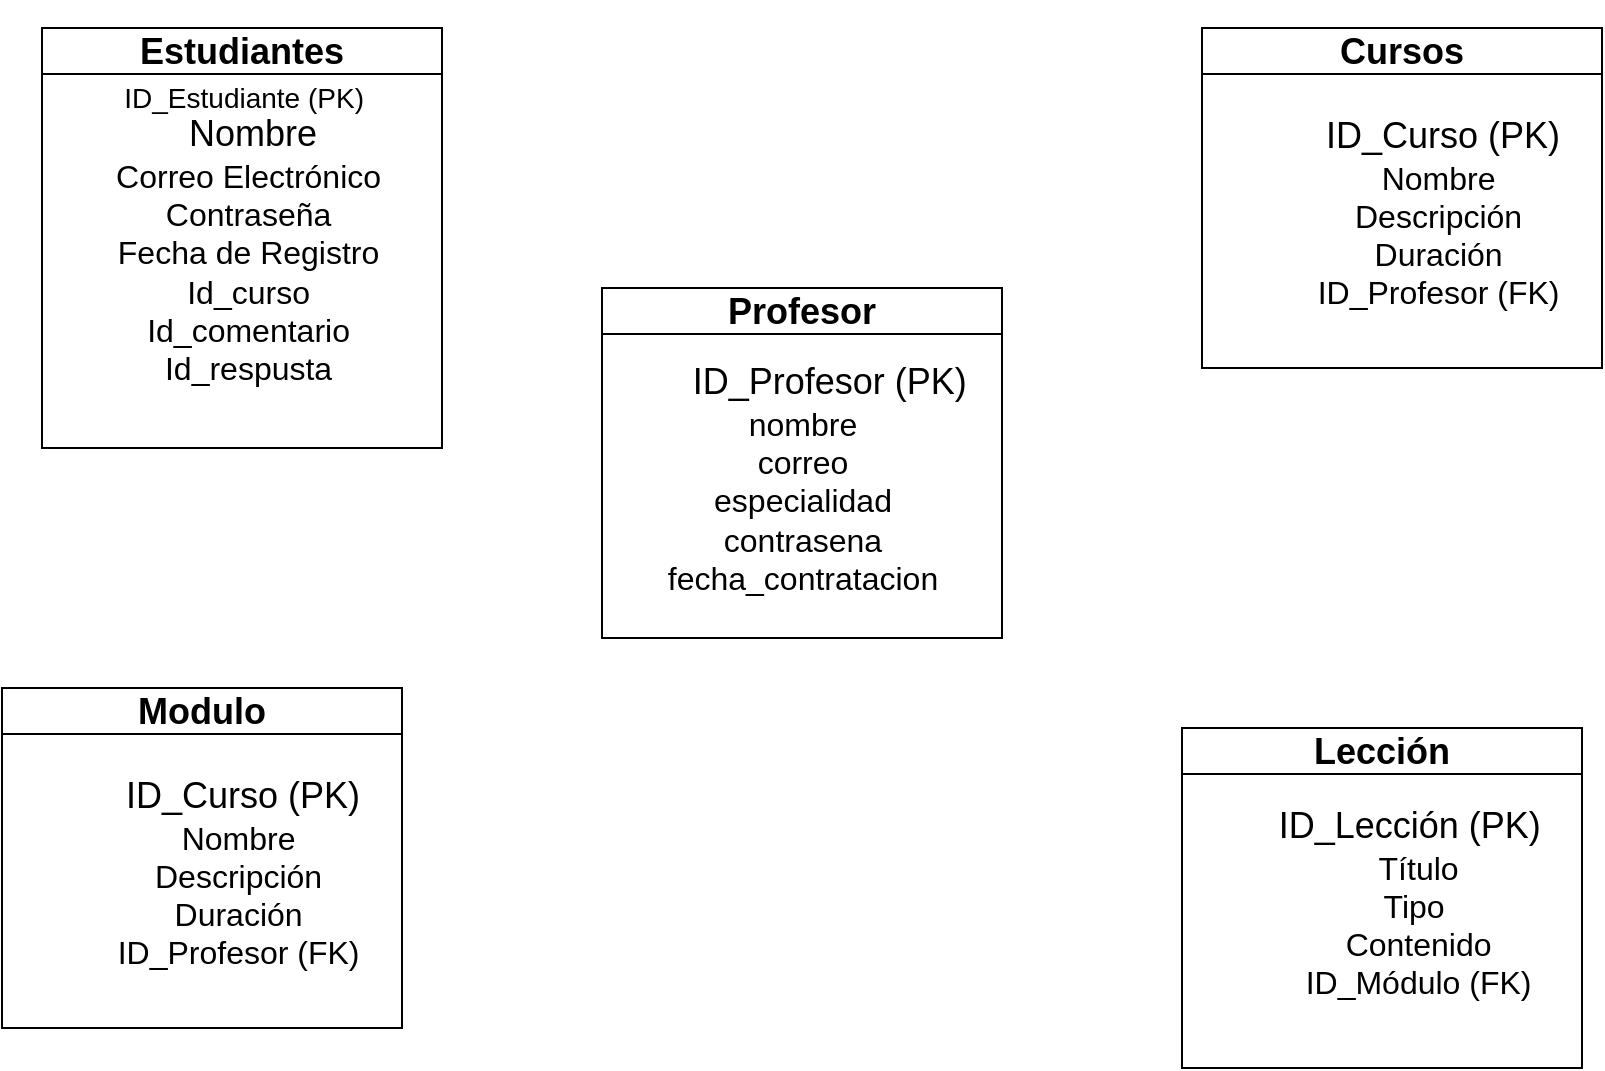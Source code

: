 <mxfile version="24.7.7">
  <diagram name="Página-1" id="Xddk8IF7djXrLTCOrbah">
    <mxGraphModel dx="1469" dy="1956" grid="1" gridSize="10" guides="1" tooltips="1" connect="1" arrows="1" fold="1" page="1" pageScale="1" pageWidth="827" pageHeight="1169" math="0" shadow="0">
      <root>
        <mxCell id="0" />
        <mxCell id="1" parent="0" />
        <mxCell id="HQmOSCLPY98fKY2TpQmA-1" value="&lt;h2&gt;&lt;font style=&quot;font-size: 18px;&quot;&gt;Estudiantes&lt;/font&gt;&lt;/h2&gt;" style="swimlane;whiteSpace=wrap;html=1;" vertex="1" parent="1">
          <mxGeometry x="440" y="-200" width="200" height="210" as="geometry" />
        </mxCell>
        <mxCell id="HQmOSCLPY98fKY2TpQmA-5" value="&lt;div&gt;&lt;font style=&quot;font-size: 14px;&quot;&gt;&lt;span style=&quot;white-space-collapse: preserve;&quot;&gt;&#x9;&lt;/span&gt;ID_Estudiante (PK)&lt;/font&gt;&lt;/div&gt;&lt;div&gt;&lt;font style=&quot;font-size: 18px;&quot;&gt;&lt;span style=&quot;white-space-collapse: preserve;&quot;&gt;&#x9;&lt;/span&gt;Nombre&lt;/font&gt;&lt;/div&gt;&lt;div&gt;&lt;font size=&quot;3&quot;&gt;&lt;span style=&quot;white-space-collapse: preserve;&quot;&gt;&#x9;&lt;/span&gt;Correo Electrónico&lt;/font&gt;&lt;/div&gt;&lt;div&gt;&lt;font size=&quot;3&quot;&gt;&lt;span style=&quot;white-space-collapse: preserve;&quot;&gt;&#x9;&lt;/span&gt;Contraseña&lt;/font&gt;&lt;/div&gt;&lt;div&gt;&lt;font size=&quot;3&quot;&gt;&lt;span style=&quot;white-space-collapse: preserve;&quot;&gt;&#x9;&lt;/span&gt;Fecha de Registro&lt;/font&gt;&lt;/div&gt;&lt;div&gt;&lt;font size=&quot;3&quot;&gt;&lt;span style=&quot;white-space-collapse: preserve;&quot;&gt;&#x9;&lt;/span&gt;Id_curso&lt;/font&gt;&lt;/div&gt;&lt;div&gt;&lt;font size=&quot;3&quot;&gt;&lt;span style=&quot;white-space-collapse: preserve;&quot;&gt;&#x9;&lt;/span&gt;Id_comentario&lt;/font&gt;&lt;/div&gt;&lt;div&gt;&lt;font size=&quot;3&quot;&gt;&lt;span style=&quot;white-space-collapse: preserve;&quot;&gt;&#x9;&lt;/span&gt;Id_respusta&lt;/font&gt;&lt;/div&gt;&lt;div&gt;&lt;br&gt;&lt;/div&gt;" style="text;html=1;align=center;verticalAlign=middle;resizable=0;points=[];autosize=1;strokeColor=none;fillColor=none;" vertex="1" parent="HQmOSCLPY98fKY2TpQmA-1">
          <mxGeometry x="-10" y="20" width="190" height="180" as="geometry" />
        </mxCell>
        <mxCell id="HQmOSCLPY98fKY2TpQmA-2" value="&lt;h2&gt;Cursos&lt;/h2&gt;" style="swimlane;whiteSpace=wrap;html=1;" vertex="1" parent="1">
          <mxGeometry x="1020" y="-200" width="200" height="170" as="geometry" />
        </mxCell>
        <mxCell id="HQmOSCLPY98fKY2TpQmA-3" value="&lt;div&gt;&lt;font style=&quot;font-size: 18px;&quot;&gt;&lt;span style=&quot;white-space-collapse: preserve;&quot;&gt;&#x9;&lt;/span&gt;ID_Curso (PK)&lt;/font&gt;&lt;/div&gt;&lt;div&gt;&lt;font size=&quot;3&quot;&gt;&lt;span style=&quot;white-space-collapse: preserve;&quot;&gt;&#x9;&lt;/span&gt;Nombre&lt;/font&gt;&lt;/div&gt;&lt;div&gt;&lt;font size=&quot;3&quot;&gt;&lt;span style=&quot;white-space-collapse: preserve;&quot;&gt;&#x9;&lt;/span&gt;Descripción&lt;/font&gt;&lt;/div&gt;&lt;div&gt;&lt;font size=&quot;3&quot;&gt;&lt;span style=&quot;white-space-collapse: preserve;&quot;&gt;&#x9;&lt;/span&gt;Duración&lt;/font&gt;&lt;/div&gt;&lt;div&gt;&lt;font size=&quot;3&quot;&gt;&lt;span style=&quot;white-space-collapse: preserve;&quot;&gt;&#x9;&lt;/span&gt;ID_Profesor (FK)&lt;/font&gt;&lt;/div&gt;&lt;div&gt;&lt;br&gt;&lt;/div&gt;" style="text;html=1;align=center;verticalAlign=middle;resizable=0;points=[];autosize=1;strokeColor=none;fillColor=none;" vertex="1" parent="HQmOSCLPY98fKY2TpQmA-2">
          <mxGeometry x="10" y="35" width="180" height="130" as="geometry" />
        </mxCell>
        <mxCell id="HQmOSCLPY98fKY2TpQmA-11" value="&lt;h2&gt;Modulo&lt;/h2&gt;" style="swimlane;whiteSpace=wrap;html=1;" vertex="1" parent="1">
          <mxGeometry x="420" y="130" width="200" height="170" as="geometry" />
        </mxCell>
        <mxCell id="HQmOSCLPY98fKY2TpQmA-12" value="&lt;div&gt;&lt;font style=&quot;font-size: 18px;&quot;&gt;&lt;span style=&quot;white-space-collapse: preserve;&quot;&gt;&#x9;&lt;/span&gt;ID_Curso (PK)&lt;/font&gt;&lt;/div&gt;&lt;div&gt;&lt;font size=&quot;3&quot;&gt;&lt;span style=&quot;white-space-collapse: preserve;&quot;&gt;&#x9;&lt;/span&gt;Nombre&lt;/font&gt;&lt;/div&gt;&lt;div&gt;&lt;font size=&quot;3&quot;&gt;&lt;span style=&quot;white-space-collapse: preserve;&quot;&gt;&#x9;&lt;/span&gt;Descripción&lt;/font&gt;&lt;/div&gt;&lt;div&gt;&lt;font size=&quot;3&quot;&gt;&lt;span style=&quot;white-space-collapse: preserve;&quot;&gt;&#x9;&lt;/span&gt;Duración&lt;/font&gt;&lt;/div&gt;&lt;div&gt;&lt;font size=&quot;3&quot;&gt;&lt;span style=&quot;white-space-collapse: preserve;&quot;&gt;&#x9;&lt;/span&gt;ID_Profesor (FK)&lt;/font&gt;&lt;/div&gt;&lt;div&gt;&lt;br&gt;&lt;/div&gt;" style="text;html=1;align=center;verticalAlign=middle;resizable=0;points=[];autosize=1;strokeColor=none;fillColor=none;" vertex="1" parent="HQmOSCLPY98fKY2TpQmA-11">
          <mxGeometry x="10" y="35" width="180" height="130" as="geometry" />
        </mxCell>
        <mxCell id="HQmOSCLPY98fKY2TpQmA-13" value="&lt;h2&gt;Lección&lt;/h2&gt;" style="swimlane;whiteSpace=wrap;html=1;" vertex="1" parent="1">
          <mxGeometry x="1010" y="150" width="200" height="170" as="geometry" />
        </mxCell>
        <mxCell id="HQmOSCLPY98fKY2TpQmA-14" value="&lt;div&gt;&lt;span style=&quot;color: rgba(0, 0, 0, 0); font-family: monospace; font-size: 0px; text-align: start;&quot;&gt;%3CmxGraphModel%3E%3Croot%3E%3CmxCell%20id%3D%220%22%2F%3E%3CmxCell%20id%3D%221%22%20parent%3D%220%22%2F%3E%3CmxCell%20id%3D%222%22%20value%3D%22%26lt%3Bh2%26gt%3BModulo%26lt%3B%2Fh2%26gt%3B%22%20style%3D%22swimlane%3BwhiteSpace%3Dwrap%3Bhtml%3D1%3B%22%20vertex%3D%221%22%20parent%3D%221%22%3E%3CmxGeometry%20x%3D%22420%22%20y%3D%22130%22%20width%3D%22200%22%20height%3D%22170%22%20as%3D%22geometry%22%2F%3E%3C%2FmxCell%3E%3CmxCell%20id%3D%223%22%20value%3D%22%26lt%3Bdiv%26gt%3B%26lt%3Bfont%20style%3D%26quot%3Bfont-size%3A%2018px%3B%26quot%3B%26gt%3B%26lt%3Bspan%20style%3D%26quot%3Bwhite-space-collapse%3A%20preserve%3B%26quot%3B%26gt%3B%26%239%3B%26lt%3B%2Fspan%26gt%3BID_Curso%20(PK)%26lt%3B%2Ffont%26gt%3B%26lt%3B%2Fdiv%26gt%3B%26lt%3Bdiv%26gt%3B%26lt%3Bfont%20size%3D%26quot%3B3%26quot%3B%26gt%3B%26lt%3Bspan%20style%3D%26quot%3Bwhite-space-collapse%3A%20preserve%3B%26quot%3B%26gt%3B%26%239%3B%26lt%3B%2Fspan%26gt%3BNombre%26lt%3B%2Ffont%26gt%3B%26lt%3B%2Fdiv%26gt%3B%26lt%3Bdiv%26gt%3B%26lt%3Bfont%20size%3D%26quot%3B3%26quot%3B%26gt%3B%26lt%3Bspan%20style%3D%26quot%3Bwhite-space-collapse%3A%20preserve%3B%26quot%3B%26gt%3B%26%239%3B%26lt%3B%2Fspan%26gt%3BDescripci%C3%B3n%26lt%3B%2Ffont%26gt%3B%26lt%3B%2Fdiv%26gt%3B%26lt%3Bdiv%26gt%3B%26lt%3Bfont%20size%3D%26quot%3B3%26quot%3B%26gt%3B%26lt%3Bspan%20style%3D%26quot%3Bwhite-space-collapse%3A%20preserve%3B%26quot%3B%26gt%3B%26%239%3B%26lt%3B%2Fspan%26gt%3BDuraci%C3%B3n%26lt%3B%2Ffont%26gt%3B%26lt%3B%2Fdiv%26gt%3B%26lt%3Bdiv%26gt%3B%26lt%3Bfont%20size%3D%26quot%3B3%26quot%3B%26gt%3B%26lt%3Bspan%20style%3D%26quot%3Bwhite-space-collapse%3A%20preserve%3B%26quot%3B%26gt%3B%26%239%3B%26lt%3B%2Fspan%26gt%3BID_Profesor%20(FK)%26lt%3B%2Ffont%26gt%3B%26lt%3B%2Fdiv%26gt%3B%26lt%3Bdiv%26gt%3B%26lt%3Bbr%26gt%3B%26lt%3B%2Fdiv%26gt%3B%22%20style%3D%22text%3Bhtml%3D1%3Balign%3Dcenter%3BverticalAlign%3Dmiddle%3Bresizable%3D0%3Bpoints%3D%5B%5D%3Bautosize%3D1%3BstrokeColor%3Dnone%3BfillColor%3Dnone%3B%22%20vertex%3D%221%22%20parent%3D%222%22%3E%3CmxGeometry%20x%3D%2210%22%20y%3D%2235%22%20width%3D%22180%22%20height%3D%22130%22%20as%3D%22geometry%22%2F%3E%3C%2FmxCell%3E%3C%2Froot%3E%3C%2FmxGraphModel%3E&lt;/span&gt;&lt;span style=&quot;color: rgba(0, 0, 0, 0); font-family: monospace; font-size: 0px; text-align: start; background-color: initial;&quot;&gt;%3CmxGraphModel%3E%3Croot%3E%3CmxCell%20id%3D%220%22%2F%3E%3CmxCell%20id%3D%221%22%20parent%3D%220%22%2F%3E%3CmxCell%20id%3D%222%22%20value%3D%22%26lt%3Bh2%26gt%3BModulo%26lt%3B%2Fh2%26gt%3B%22%20style%3D%22swimlane%3BwhiteSpace%3Dwrap%3Bhtml%3D1%3B%22%20vertex%3D%221%22%20parent%3D%221%22%3E%3CmxGeometry%20x%3D%22420%22%20y%3D%22130%22%20width%3D%22200%22%20height%3D%22170%22%20as%3D%22geometry%22%2F%3E%3C%2FmxCell%3E%3CmxCell%20id%3D%223%22%20value%3D%22%26lt%3Bdiv%26gt%3B%26lt%3Bfont%20style%3D%26quot%3Bfont-size%3A%2018px%3B%26quot%3B%26gt%3B%26lt%3Bspan%20style%3D%26quot%3Bwhite-space-collapse%3A%20preserve%3B%26quot%3B%26gt%3B%26%239%3B%26lt%3B%2Fspan%26gt%3BID_Curso%20(PK)%26lt%3B%2Ffont%26gt%3B%26lt%3B%2Fdiv%26gt%3B%26lt%3Bdiv%26gt%3B%26lt%3Bfont%20size%3D%26quot%3B3%26quot%3B%26gt%3B%26lt%3Bspan%20style%3D%26quot%3Bwhite-space-collapse%3A%20preserve%3B%26quot%3B%26gt%3B%26%239%3B%26lt%3B%2Fspan%26gt%3BNombre%26lt%3B%2Ffont%26gt%3B%26lt%3B%2Fdiv%26gt%3B%26lt%3Bdiv%26gt%3B%26lt%3Bfont%20size%3D%26quot%3B3%26quot%3B%26gt%3B%26lt%3Bspan%20style%3D%26quot%3Bwhite-space-collapse%3A%20preserve%3B%26quot%3B%26gt%3B%26%239%3B%26lt%3B%2Fspan%26gt%3BDescripci%C3%B3n%26lt%3B%2Ffont%26gt%3B%26lt%3B%2Fdiv%26gt%3B%26lt%3Bdiv%26gt%3B%26lt%3Bfont%20size%3D%26quot%3B3%26quot%3B%26gt%3B%26lt%3Bspan%20style%3D%26quot%3Bwhite-space-collapse%3A%20preserve%3B%26quot%3B%26gt%3B%26%239%3B%26lt%3B%2Fspan%26gt%3BDuraci%C3%B3n%26lt%3B%2Ffont%26gt%3B%26lt%3B%2Fdiv%26gt%3B%26lt%3Bdiv%26gt%3B%26lt%3Bfont%20size%3D%26quot%3B3%26quot%3B%26gt%3B%26lt%3Bspan%20style%3D%26quot%3Bwhite-space-collapse%3A%20preserve%3B%26quot%3B%26gt%3B%26%239%3B%26lt%3B%2Fspan%26gt%3BID_Profesor%20(FK)%26lt%3B%2Ffont%26gt%3B%26lt%3B%2Fdiv%26gt%3B%26lt%3Bdiv%26gt%3B%26lt%3Bbr%26gt%3B%26lt%3B%2Fdiv%26gt%3B%22%20style%3D%22text%3Bhtml%3D1%3Balign%3Dcenter%3BverticalAlign%3Dmiddle%3Bresizable%3D0%3Bpoints%3D%5B%5D%3Bautosize%3D1%3BstrokeColor%3Dnone%3BfillColor%3Dnone%3B%22%20vertex%3D%221%22%20parent%3D%222%22%3E%3CmxGeometry%20x%3D%2210%22%20y%3D%2235%22%20width%3D%22180%22%20height%3D%22130%22%20as%3D%22geometry%22%2F%3E%3C%2FmxCell%3E%3C%2Froot%3E%3C%2FmxGraphModel%3E&lt;/span&gt;&lt;br&gt;&lt;/div&gt;" style="text;html=1;align=center;verticalAlign=middle;resizable=0;points=[];autosize=1;strokeColor=none;fillColor=none;" vertex="1" parent="HQmOSCLPY98fKY2TpQmA-13">
          <mxGeometry x="90" y="85" width="20" height="30" as="geometry" />
        </mxCell>
        <mxCell id="HQmOSCLPY98fKY2TpQmA-17" value="&lt;div&gt;&lt;span style=&quot;white-space-collapse: preserve;&quot;&gt;&#x9;&lt;/span&gt;&lt;font style=&quot;font-size: 18px;&quot;&gt;ID_Lección (PK)&lt;/font&gt;&lt;/div&gt;&lt;div&gt;&lt;font size=&quot;3&quot;&gt;&lt;span style=&quot;white-space-collapse: preserve;&quot;&gt;&#x9;&lt;/span&gt;Título&lt;/font&gt;&lt;/div&gt;&lt;div&gt;&lt;font size=&quot;3&quot;&gt;&lt;span style=&quot;white-space-collapse: preserve;&quot;&gt;&#x9;&lt;/span&gt;Tipo&amp;nbsp;&lt;/font&gt;&lt;/div&gt;&lt;div&gt;&lt;font size=&quot;3&quot;&gt;&lt;span style=&quot;white-space-collapse: preserve;&quot;&gt;&#x9;&lt;/span&gt;Contenido&lt;/font&gt;&lt;/div&gt;&lt;div&gt;&lt;font size=&quot;3&quot;&gt;&lt;span style=&quot;white-space-collapse: preserve;&quot;&gt;&#x9;&lt;/span&gt;ID_Módulo (FK)&lt;/font&gt;&lt;/div&gt;&lt;div&gt;&lt;br&gt;&lt;/div&gt;" style="text;html=1;align=center;verticalAlign=middle;resizable=0;points=[];autosize=1;strokeColor=none;fillColor=none;" vertex="1" parent="HQmOSCLPY98fKY2TpQmA-13">
          <mxGeometry x="10" y="30" width="180" height="130" as="geometry" />
        </mxCell>
        <mxCell id="HQmOSCLPY98fKY2TpQmA-18" value="&lt;h2&gt;Profesor&lt;/h2&gt;" style="swimlane;whiteSpace=wrap;html=1;" vertex="1" parent="1">
          <mxGeometry x="720" y="-70" width="200" height="175" as="geometry" />
        </mxCell>
        <mxCell id="HQmOSCLPY98fKY2TpQmA-19" value="&lt;div&gt;&lt;span style=&quot;color: rgba(0, 0, 0, 0); font-family: monospace; font-size: 0px; text-align: start;&quot;&gt;%3CmxGraphModel%3E%3Croot%3E%3CmxCell%20id%3D%220%22%2F%3E%3CmxCell%20id%3D%221%22%20parent%3D%220%22%2F%3E%3CmxCell%20id%3D%222%22%20value%3D%22%26lt%3Bh2%26gt%3BModulo%26lt%3B%2Fh2%26gt%3B%22%20style%3D%22swimlane%3BwhiteSpace%3Dwrap%3Bhtml%3D1%3B%22%20vertex%3D%221%22%20parent%3D%221%22%3E%3CmxGeometry%20x%3D%22420%22%20y%3D%22130%22%20width%3D%22200%22%20height%3D%22170%22%20as%3D%22geometry%22%2F%3E%3C%2FmxCell%3E%3CmxCell%20id%3D%223%22%20value%3D%22%26lt%3Bdiv%26gt%3B%26lt%3Bfont%20style%3D%26quot%3Bfont-size%3A%2018px%3B%26quot%3B%26gt%3B%26lt%3Bspan%20style%3D%26quot%3Bwhite-space-collapse%3A%20preserve%3B%26quot%3B%26gt%3B%26%239%3B%26lt%3B%2Fspan%26gt%3BID_Curso%20(PK)%26lt%3B%2Ffont%26gt%3B%26lt%3B%2Fdiv%26gt%3B%26lt%3Bdiv%26gt%3B%26lt%3Bfont%20size%3D%26quot%3B3%26quot%3B%26gt%3B%26lt%3Bspan%20style%3D%26quot%3Bwhite-space-collapse%3A%20preserve%3B%26quot%3B%26gt%3B%26%239%3B%26lt%3B%2Fspan%26gt%3BNombre%26lt%3B%2Ffont%26gt%3B%26lt%3B%2Fdiv%26gt%3B%26lt%3Bdiv%26gt%3B%26lt%3Bfont%20size%3D%26quot%3B3%26quot%3B%26gt%3B%26lt%3Bspan%20style%3D%26quot%3Bwhite-space-collapse%3A%20preserve%3B%26quot%3B%26gt%3B%26%239%3B%26lt%3B%2Fspan%26gt%3BDescripci%C3%B3n%26lt%3B%2Ffont%26gt%3B%26lt%3B%2Fdiv%26gt%3B%26lt%3Bdiv%26gt%3B%26lt%3Bfont%20size%3D%26quot%3B3%26quot%3B%26gt%3B%26lt%3Bspan%20style%3D%26quot%3Bwhite-space-collapse%3A%20preserve%3B%26quot%3B%26gt%3B%26%239%3B%26lt%3B%2Fspan%26gt%3BDuraci%C3%B3n%26lt%3B%2Ffont%26gt%3B%26lt%3B%2Fdiv%26gt%3B%26lt%3Bdiv%26gt%3B%26lt%3Bfont%20size%3D%26quot%3B3%26quot%3B%26gt%3B%26lt%3Bspan%20style%3D%26quot%3Bwhite-space-collapse%3A%20preserve%3B%26quot%3B%26gt%3B%26%239%3B%26lt%3B%2Fspan%26gt%3BID_Profesor%20(FK)%26lt%3B%2Ffont%26gt%3B%26lt%3B%2Fdiv%26gt%3B%26lt%3Bdiv%26gt%3B%26lt%3Bbr%26gt%3B%26lt%3B%2Fdiv%26gt%3B%22%20style%3D%22text%3Bhtml%3D1%3Balign%3Dcenter%3BverticalAlign%3Dmiddle%3Bresizable%3D0%3Bpoints%3D%5B%5D%3Bautosize%3D1%3BstrokeColor%3Dnone%3BfillColor%3Dnone%3B%22%20vertex%3D%221%22%20parent%3D%222%22%3E%3CmxGeometry%20x%3D%2210%22%20y%3D%2235%22%20width%3D%22180%22%20height%3D%22130%22%20as%3D%22geometry%22%2F%3E%3C%2FmxCell%3E%3C%2Froot%3E%3C%2FmxGraphModel%3E&lt;/span&gt;&lt;span style=&quot;color: rgba(0, 0, 0, 0); font-family: monospace; font-size: 0px; text-align: start; background-color: initial;&quot;&gt;%3CmxGraphModel%3E%3Croot%3E%3CmxCell%20id%3D%220%22%2F%3E%3CmxCell%20id%3D%221%22%20parent%3D%220%22%2F%3E%3CmxCell%20id%3D%222%22%20value%3D%22%26lt%3Bh2%26gt%3BModulo%26lt%3B%2Fh2%26gt%3B%22%20style%3D%22swimlane%3BwhiteSpace%3Dwrap%3Bhtml%3D1%3B%22%20vertex%3D%221%22%20parent%3D%221%22%3E%3CmxGeometry%20x%3D%22420%22%20y%3D%22130%22%20width%3D%22200%22%20height%3D%22170%22%20as%3D%22geometry%22%2F%3E%3C%2FmxCell%3E%3CmxCell%20id%3D%223%22%20value%3D%22%26lt%3Bdiv%26gt%3B%26lt%3Bfont%20style%3D%26quot%3Bfont-size%3A%2018px%3B%26quot%3B%26gt%3B%26lt%3Bspan%20style%3D%26quot%3Bwhite-space-collapse%3A%20preserve%3B%26quot%3B%26gt%3B%26%239%3B%26lt%3B%2Fspan%26gt%3BID_Curso%20(PK)%26lt%3B%2Ffont%26gt%3B%26lt%3B%2Fdiv%26gt%3B%26lt%3Bdiv%26gt%3B%26lt%3Bfont%20size%3D%26quot%3B3%26quot%3B%26gt%3B%26lt%3Bspan%20style%3D%26quot%3Bwhite-space-collapse%3A%20preserve%3B%26quot%3B%26gt%3B%26%239%3B%26lt%3B%2Fspan%26gt%3BNombre%26lt%3B%2Ffont%26gt%3B%26lt%3B%2Fdiv%26gt%3B%26lt%3Bdiv%26gt%3B%26lt%3Bfont%20size%3D%26quot%3B3%26quot%3B%26gt%3B%26lt%3Bspan%20style%3D%26quot%3Bwhite-space-collapse%3A%20preserve%3B%26quot%3B%26gt%3B%26%239%3B%26lt%3B%2Fspan%26gt%3BDescripci%C3%B3n%26lt%3B%2Ffont%26gt%3B%26lt%3B%2Fdiv%26gt%3B%26lt%3Bdiv%26gt%3B%26lt%3Bfont%20size%3D%26quot%3B3%26quot%3B%26gt%3B%26lt%3Bspan%20style%3D%26quot%3Bwhite-space-collapse%3A%20preserve%3B%26quot%3B%26gt%3B%26%239%3B%26lt%3B%2Fspan%26gt%3BDuraci%C3%B3n%26lt%3B%2Ffont%26gt%3B%26lt%3B%2Fdiv%26gt%3B%26lt%3Bdiv%26gt%3B%26lt%3Bfont%20size%3D%26quot%3B3%26quot%3B%26gt%3B%26lt%3Bspan%20style%3D%26quot%3Bwhite-space-collapse%3A%20preserve%3B%26quot%3B%26gt%3B%26%239%3B%26lt%3B%2Fspan%26gt%3BID_Profesor%20(FK)%26lt%3B%2Ffont%26gt%3B%26lt%3B%2Fdiv%26gt%3B%26lt%3Bdiv%26gt%3B%26lt%3Bbr%26gt%3B%26lt%3B%2Fdiv%26gt%3B%22%20style%3D%22text%3Bhtml%3D1%3Balign%3Dcenter%3BverticalAlign%3Dmiddle%3Bresizable%3D0%3Bpoints%3D%5B%5D%3Bautosize%3D1%3BstrokeColor%3Dnone%3BfillColor%3Dnone%3B%22%20vertex%3D%221%22%20parent%3D%222%22%3E%3CmxGeometry%20x%3D%2210%22%20y%3D%2235%22%20width%3D%22180%22%20height%3D%22130%22%20as%3D%22geometry%22%2F%3E%3C%2FmxCell%3E%3C%2Froot%3E%3C%2FmxGraphModel%3E&lt;/span&gt;&lt;br&gt;&lt;/div&gt;" style="text;html=1;align=center;verticalAlign=middle;resizable=0;points=[];autosize=1;strokeColor=none;fillColor=none;" vertex="1" parent="HQmOSCLPY98fKY2TpQmA-18">
          <mxGeometry x="90" y="85" width="20" height="30" as="geometry" />
        </mxCell>
        <mxCell id="HQmOSCLPY98fKY2TpQmA-20" value="&lt;div&gt;&lt;span style=&quot;white-space-collapse: preserve;&quot;&gt;&#x9;&lt;/span&gt;&lt;font style=&quot;font-size: 18px;&quot;&gt;ID_Profesor (PK)&lt;/font&gt;&lt;/div&gt;&lt;div&gt;&lt;font size=&quot;3&quot;&gt;nombre&lt;/font&gt;&lt;/div&gt;&lt;div&gt;&lt;font size=&quot;3&quot;&gt;correo&lt;/font&gt;&lt;/div&gt;&lt;div&gt;&lt;font size=&quot;3&quot;&gt;especialidad&lt;/font&gt;&lt;/div&gt;&lt;div&gt;&lt;font size=&quot;3&quot;&gt;contrasena&lt;/font&gt;&lt;/div&gt;&lt;div&gt;&lt;font size=&quot;3&quot;&gt;fecha_contratacion&lt;/font&gt;&lt;/div&gt;&lt;div&gt;&lt;br&gt;&lt;/div&gt;&lt;div&gt;&lt;br&gt;&lt;/div&gt;" style="text;html=1;align=center;verticalAlign=middle;resizable=0;points=[];autosize=1;strokeColor=none;fillColor=none;" vertex="1" parent="HQmOSCLPY98fKY2TpQmA-18">
          <mxGeometry x="5" y="30" width="190" height="160" as="geometry" />
        </mxCell>
      </root>
    </mxGraphModel>
  </diagram>
</mxfile>
